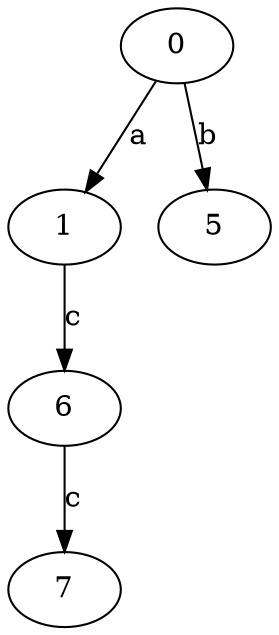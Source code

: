 strict digraph  {
0;
1;
5;
6;
7;
0 -> 1  [label=a];
0 -> 5  [label=b];
1 -> 6  [label=c];
6 -> 7  [label=c];
}

